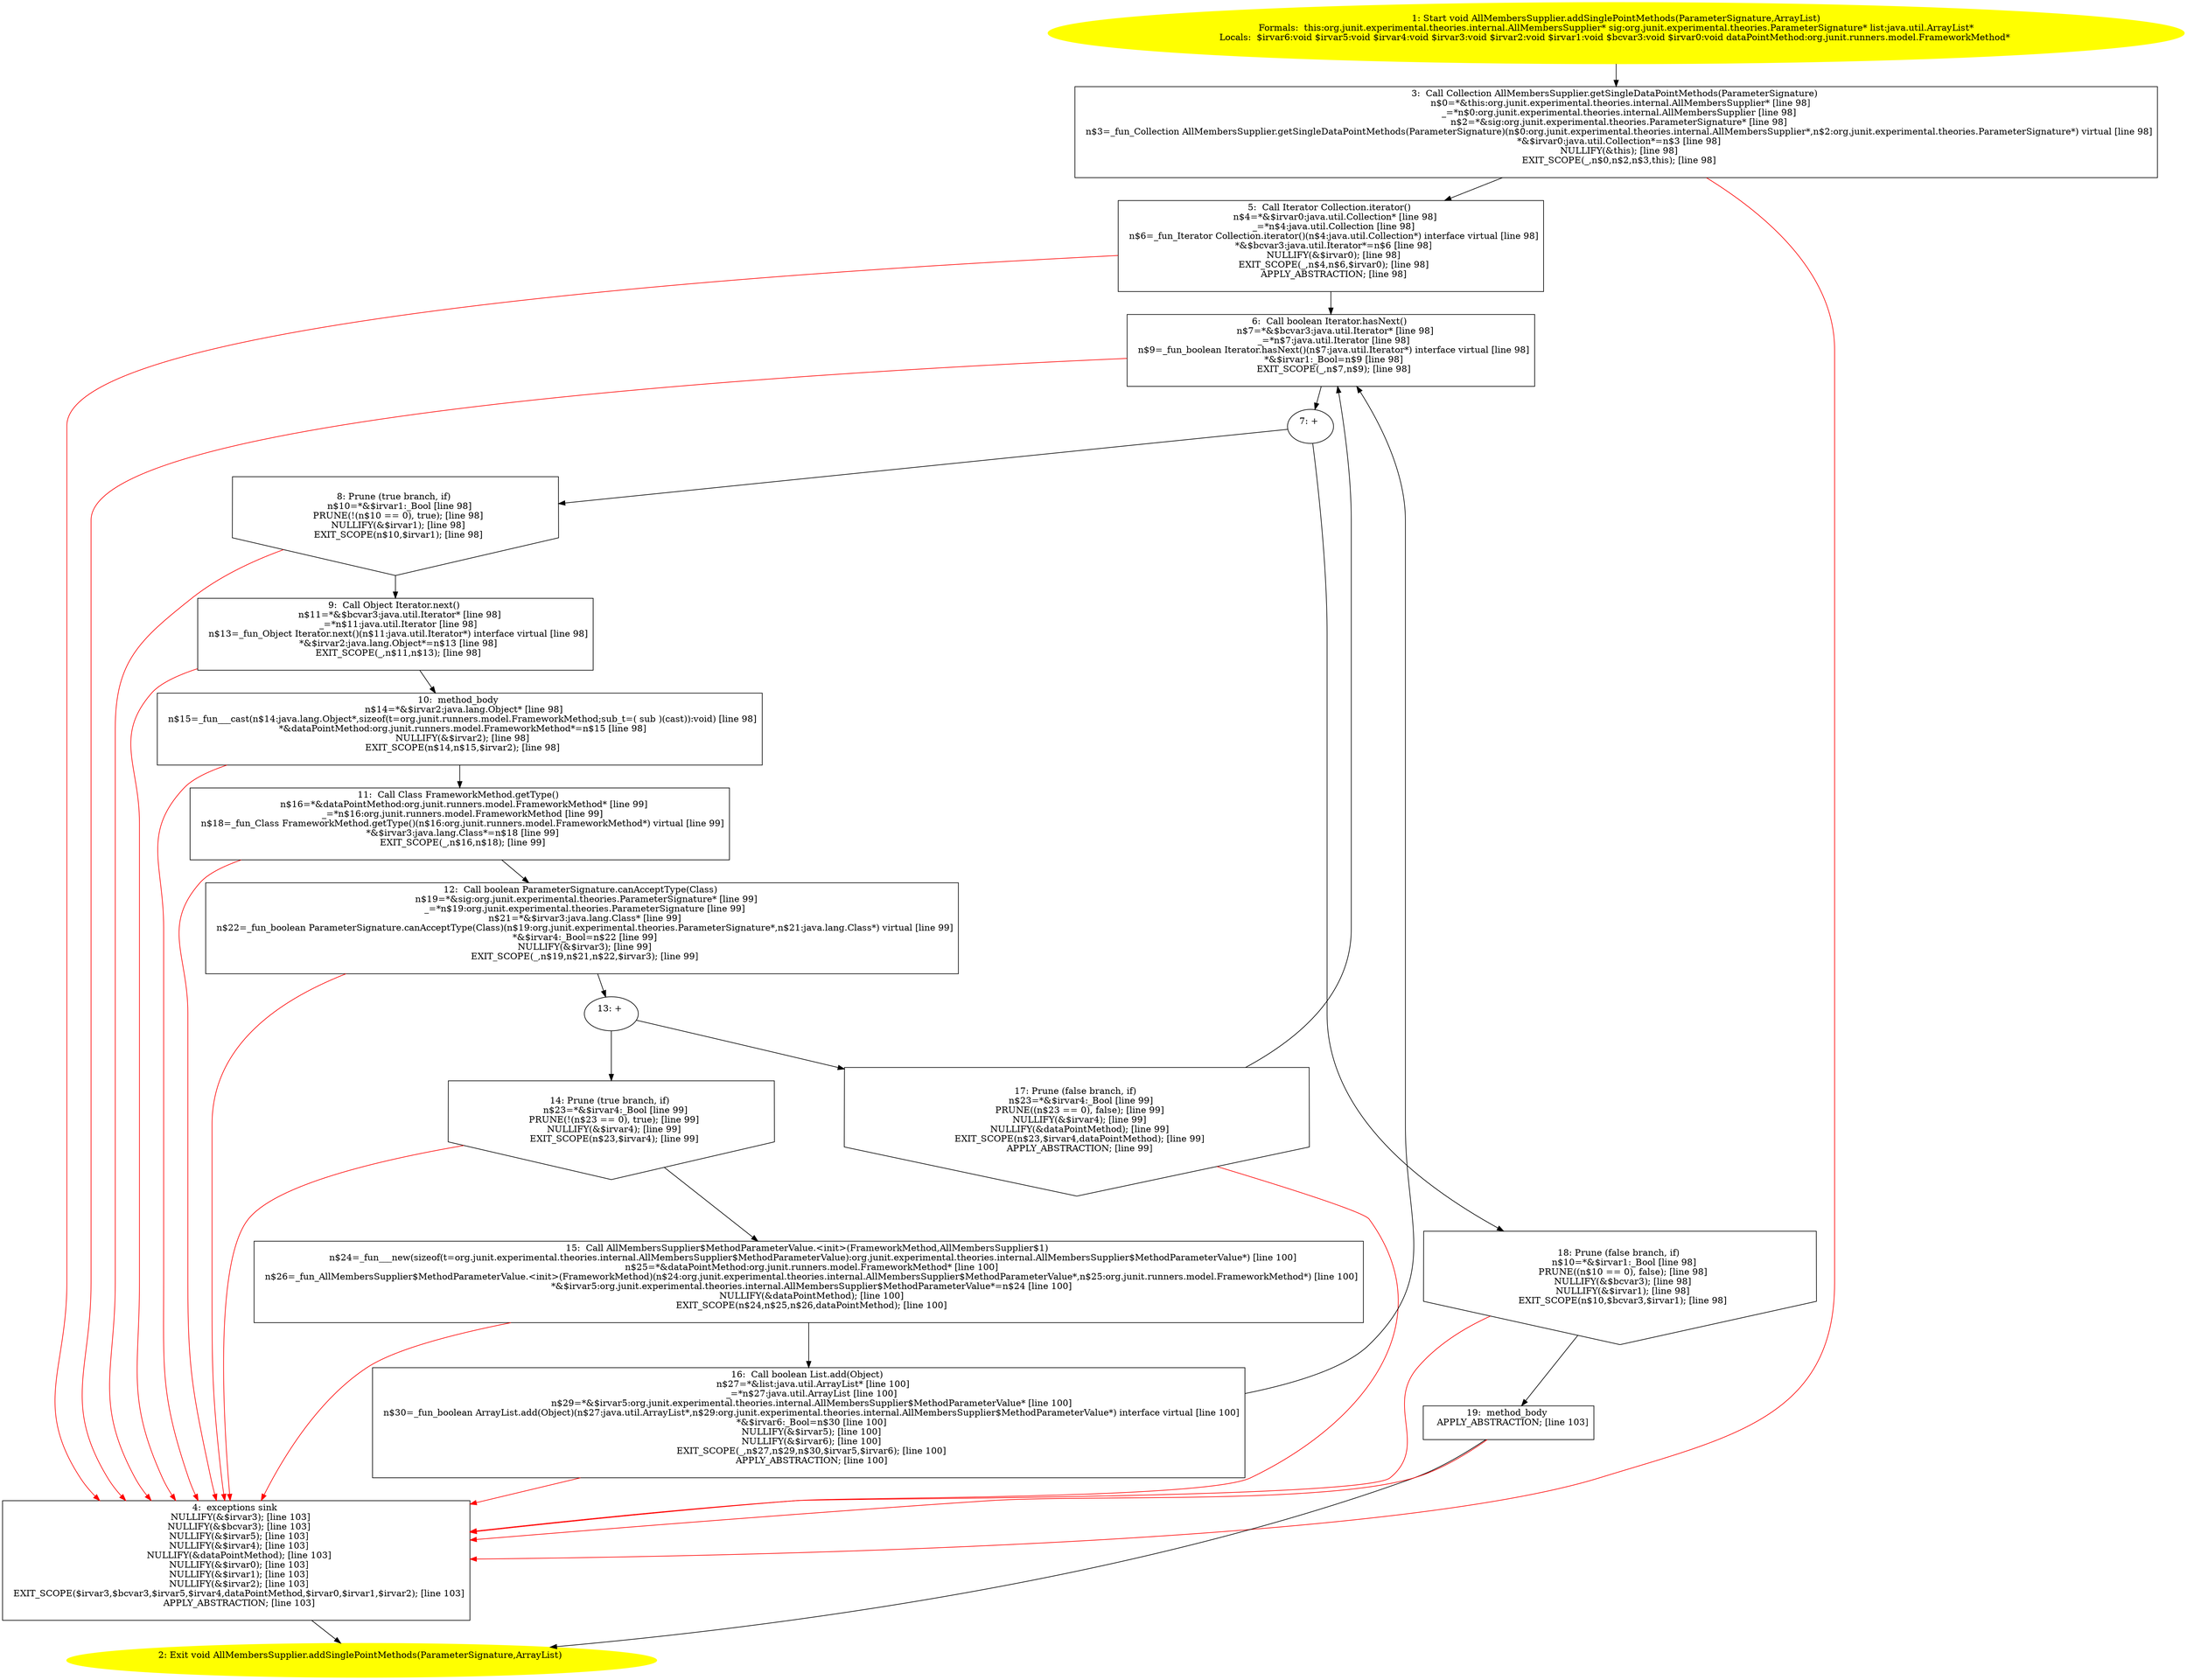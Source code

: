 /* @generated */
digraph cfg {
"org.junit.experimental.theories.internal.AllMembersSupplier.addSinglePointMethods(org.junit.experime.9adb0e6683d0e4b2b96863cc345e9df6_1" [label="1: Start void AllMembersSupplier.addSinglePointMethods(ParameterSignature,ArrayList)\nFormals:  this:org.junit.experimental.theories.internal.AllMembersSupplier* sig:org.junit.experimental.theories.ParameterSignature* list:java.util.ArrayList*\nLocals:  $irvar6:void $irvar5:void $irvar4:void $irvar3:void $irvar2:void $irvar1:void $bcvar3:void $irvar0:void dataPointMethod:org.junit.runners.model.FrameworkMethod* \n  " color=yellow style=filled]
	

	 "org.junit.experimental.theories.internal.AllMembersSupplier.addSinglePointMethods(org.junit.experime.9adb0e6683d0e4b2b96863cc345e9df6_1" -> "org.junit.experimental.theories.internal.AllMembersSupplier.addSinglePointMethods(org.junit.experime.9adb0e6683d0e4b2b96863cc345e9df6_3" ;
"org.junit.experimental.theories.internal.AllMembersSupplier.addSinglePointMethods(org.junit.experime.9adb0e6683d0e4b2b96863cc345e9df6_2" [label="2: Exit void AllMembersSupplier.addSinglePointMethods(ParameterSignature,ArrayList) \n  " color=yellow style=filled]
	

"org.junit.experimental.theories.internal.AllMembersSupplier.addSinglePointMethods(org.junit.experime.9adb0e6683d0e4b2b96863cc345e9df6_3" [label="3:  Call Collection AllMembersSupplier.getSingleDataPointMethods(ParameterSignature) \n   n$0=*&this:org.junit.experimental.theories.internal.AllMembersSupplier* [line 98]\n  _=*n$0:org.junit.experimental.theories.internal.AllMembersSupplier [line 98]\n  n$2=*&sig:org.junit.experimental.theories.ParameterSignature* [line 98]\n  n$3=_fun_Collection AllMembersSupplier.getSingleDataPointMethods(ParameterSignature)(n$0:org.junit.experimental.theories.internal.AllMembersSupplier*,n$2:org.junit.experimental.theories.ParameterSignature*) virtual [line 98]\n  *&$irvar0:java.util.Collection*=n$3 [line 98]\n  NULLIFY(&this); [line 98]\n  EXIT_SCOPE(_,n$0,n$2,n$3,this); [line 98]\n " shape="box"]
	

	 "org.junit.experimental.theories.internal.AllMembersSupplier.addSinglePointMethods(org.junit.experime.9adb0e6683d0e4b2b96863cc345e9df6_3" -> "org.junit.experimental.theories.internal.AllMembersSupplier.addSinglePointMethods(org.junit.experime.9adb0e6683d0e4b2b96863cc345e9df6_5" ;
	 "org.junit.experimental.theories.internal.AllMembersSupplier.addSinglePointMethods(org.junit.experime.9adb0e6683d0e4b2b96863cc345e9df6_3" -> "org.junit.experimental.theories.internal.AllMembersSupplier.addSinglePointMethods(org.junit.experime.9adb0e6683d0e4b2b96863cc345e9df6_4" [color="red" ];
"org.junit.experimental.theories.internal.AllMembersSupplier.addSinglePointMethods(org.junit.experime.9adb0e6683d0e4b2b96863cc345e9df6_4" [label="4:  exceptions sink \n   NULLIFY(&$irvar3); [line 103]\n  NULLIFY(&$bcvar3); [line 103]\n  NULLIFY(&$irvar5); [line 103]\n  NULLIFY(&$irvar4); [line 103]\n  NULLIFY(&dataPointMethod); [line 103]\n  NULLIFY(&$irvar0); [line 103]\n  NULLIFY(&$irvar1); [line 103]\n  NULLIFY(&$irvar2); [line 103]\n  EXIT_SCOPE($irvar3,$bcvar3,$irvar5,$irvar4,dataPointMethod,$irvar0,$irvar1,$irvar2); [line 103]\n  APPLY_ABSTRACTION; [line 103]\n " shape="box"]
	

	 "org.junit.experimental.theories.internal.AllMembersSupplier.addSinglePointMethods(org.junit.experime.9adb0e6683d0e4b2b96863cc345e9df6_4" -> "org.junit.experimental.theories.internal.AllMembersSupplier.addSinglePointMethods(org.junit.experime.9adb0e6683d0e4b2b96863cc345e9df6_2" ;
"org.junit.experimental.theories.internal.AllMembersSupplier.addSinglePointMethods(org.junit.experime.9adb0e6683d0e4b2b96863cc345e9df6_5" [label="5:  Call Iterator Collection.iterator() \n   n$4=*&$irvar0:java.util.Collection* [line 98]\n  _=*n$4:java.util.Collection [line 98]\n  n$6=_fun_Iterator Collection.iterator()(n$4:java.util.Collection*) interface virtual [line 98]\n  *&$bcvar3:java.util.Iterator*=n$6 [line 98]\n  NULLIFY(&$irvar0); [line 98]\n  EXIT_SCOPE(_,n$4,n$6,$irvar0); [line 98]\n  APPLY_ABSTRACTION; [line 98]\n " shape="box"]
	

	 "org.junit.experimental.theories.internal.AllMembersSupplier.addSinglePointMethods(org.junit.experime.9adb0e6683d0e4b2b96863cc345e9df6_5" -> "org.junit.experimental.theories.internal.AllMembersSupplier.addSinglePointMethods(org.junit.experime.9adb0e6683d0e4b2b96863cc345e9df6_6" ;
	 "org.junit.experimental.theories.internal.AllMembersSupplier.addSinglePointMethods(org.junit.experime.9adb0e6683d0e4b2b96863cc345e9df6_5" -> "org.junit.experimental.theories.internal.AllMembersSupplier.addSinglePointMethods(org.junit.experime.9adb0e6683d0e4b2b96863cc345e9df6_4" [color="red" ];
"org.junit.experimental.theories.internal.AllMembersSupplier.addSinglePointMethods(org.junit.experime.9adb0e6683d0e4b2b96863cc345e9df6_6" [label="6:  Call boolean Iterator.hasNext() \n   n$7=*&$bcvar3:java.util.Iterator* [line 98]\n  _=*n$7:java.util.Iterator [line 98]\n  n$9=_fun_boolean Iterator.hasNext()(n$7:java.util.Iterator*) interface virtual [line 98]\n  *&$irvar1:_Bool=n$9 [line 98]\n  EXIT_SCOPE(_,n$7,n$9); [line 98]\n " shape="box"]
	

	 "org.junit.experimental.theories.internal.AllMembersSupplier.addSinglePointMethods(org.junit.experime.9adb0e6683d0e4b2b96863cc345e9df6_6" -> "org.junit.experimental.theories.internal.AllMembersSupplier.addSinglePointMethods(org.junit.experime.9adb0e6683d0e4b2b96863cc345e9df6_7" ;
	 "org.junit.experimental.theories.internal.AllMembersSupplier.addSinglePointMethods(org.junit.experime.9adb0e6683d0e4b2b96863cc345e9df6_6" -> "org.junit.experimental.theories.internal.AllMembersSupplier.addSinglePointMethods(org.junit.experime.9adb0e6683d0e4b2b96863cc345e9df6_4" [color="red" ];
"org.junit.experimental.theories.internal.AllMembersSupplier.addSinglePointMethods(org.junit.experime.9adb0e6683d0e4b2b96863cc345e9df6_7" [label="7: + \n  " ]
	

	 "org.junit.experimental.theories.internal.AllMembersSupplier.addSinglePointMethods(org.junit.experime.9adb0e6683d0e4b2b96863cc345e9df6_7" -> "org.junit.experimental.theories.internal.AllMembersSupplier.addSinglePointMethods(org.junit.experime.9adb0e6683d0e4b2b96863cc345e9df6_8" ;
	 "org.junit.experimental.theories.internal.AllMembersSupplier.addSinglePointMethods(org.junit.experime.9adb0e6683d0e4b2b96863cc345e9df6_7" -> "org.junit.experimental.theories.internal.AllMembersSupplier.addSinglePointMethods(org.junit.experime.9adb0e6683d0e4b2b96863cc345e9df6_18" ;
"org.junit.experimental.theories.internal.AllMembersSupplier.addSinglePointMethods(org.junit.experime.9adb0e6683d0e4b2b96863cc345e9df6_8" [label="8: Prune (true branch, if) \n   n$10=*&$irvar1:_Bool [line 98]\n  PRUNE(!(n$10 == 0), true); [line 98]\n  NULLIFY(&$irvar1); [line 98]\n  EXIT_SCOPE(n$10,$irvar1); [line 98]\n " shape="invhouse"]
	

	 "org.junit.experimental.theories.internal.AllMembersSupplier.addSinglePointMethods(org.junit.experime.9adb0e6683d0e4b2b96863cc345e9df6_8" -> "org.junit.experimental.theories.internal.AllMembersSupplier.addSinglePointMethods(org.junit.experime.9adb0e6683d0e4b2b96863cc345e9df6_9" ;
	 "org.junit.experimental.theories.internal.AllMembersSupplier.addSinglePointMethods(org.junit.experime.9adb0e6683d0e4b2b96863cc345e9df6_8" -> "org.junit.experimental.theories.internal.AllMembersSupplier.addSinglePointMethods(org.junit.experime.9adb0e6683d0e4b2b96863cc345e9df6_4" [color="red" ];
"org.junit.experimental.theories.internal.AllMembersSupplier.addSinglePointMethods(org.junit.experime.9adb0e6683d0e4b2b96863cc345e9df6_9" [label="9:  Call Object Iterator.next() \n   n$11=*&$bcvar3:java.util.Iterator* [line 98]\n  _=*n$11:java.util.Iterator [line 98]\n  n$13=_fun_Object Iterator.next()(n$11:java.util.Iterator*) interface virtual [line 98]\n  *&$irvar2:java.lang.Object*=n$13 [line 98]\n  EXIT_SCOPE(_,n$11,n$13); [line 98]\n " shape="box"]
	

	 "org.junit.experimental.theories.internal.AllMembersSupplier.addSinglePointMethods(org.junit.experime.9adb0e6683d0e4b2b96863cc345e9df6_9" -> "org.junit.experimental.theories.internal.AllMembersSupplier.addSinglePointMethods(org.junit.experime.9adb0e6683d0e4b2b96863cc345e9df6_10" ;
	 "org.junit.experimental.theories.internal.AllMembersSupplier.addSinglePointMethods(org.junit.experime.9adb0e6683d0e4b2b96863cc345e9df6_9" -> "org.junit.experimental.theories.internal.AllMembersSupplier.addSinglePointMethods(org.junit.experime.9adb0e6683d0e4b2b96863cc345e9df6_4" [color="red" ];
"org.junit.experimental.theories.internal.AllMembersSupplier.addSinglePointMethods(org.junit.experime.9adb0e6683d0e4b2b96863cc345e9df6_10" [label="10:  method_body \n   n$14=*&$irvar2:java.lang.Object* [line 98]\n  n$15=_fun___cast(n$14:java.lang.Object*,sizeof(t=org.junit.runners.model.FrameworkMethod;sub_t=( sub )(cast)):void) [line 98]\n  *&dataPointMethod:org.junit.runners.model.FrameworkMethod*=n$15 [line 98]\n  NULLIFY(&$irvar2); [line 98]\n  EXIT_SCOPE(n$14,n$15,$irvar2); [line 98]\n " shape="box"]
	

	 "org.junit.experimental.theories.internal.AllMembersSupplier.addSinglePointMethods(org.junit.experime.9adb0e6683d0e4b2b96863cc345e9df6_10" -> "org.junit.experimental.theories.internal.AllMembersSupplier.addSinglePointMethods(org.junit.experime.9adb0e6683d0e4b2b96863cc345e9df6_11" ;
	 "org.junit.experimental.theories.internal.AllMembersSupplier.addSinglePointMethods(org.junit.experime.9adb0e6683d0e4b2b96863cc345e9df6_10" -> "org.junit.experimental.theories.internal.AllMembersSupplier.addSinglePointMethods(org.junit.experime.9adb0e6683d0e4b2b96863cc345e9df6_4" [color="red" ];
"org.junit.experimental.theories.internal.AllMembersSupplier.addSinglePointMethods(org.junit.experime.9adb0e6683d0e4b2b96863cc345e9df6_11" [label="11:  Call Class FrameworkMethod.getType() \n   n$16=*&dataPointMethod:org.junit.runners.model.FrameworkMethod* [line 99]\n  _=*n$16:org.junit.runners.model.FrameworkMethod [line 99]\n  n$18=_fun_Class FrameworkMethod.getType()(n$16:org.junit.runners.model.FrameworkMethod*) virtual [line 99]\n  *&$irvar3:java.lang.Class*=n$18 [line 99]\n  EXIT_SCOPE(_,n$16,n$18); [line 99]\n " shape="box"]
	

	 "org.junit.experimental.theories.internal.AllMembersSupplier.addSinglePointMethods(org.junit.experime.9adb0e6683d0e4b2b96863cc345e9df6_11" -> "org.junit.experimental.theories.internal.AllMembersSupplier.addSinglePointMethods(org.junit.experime.9adb0e6683d0e4b2b96863cc345e9df6_12" ;
	 "org.junit.experimental.theories.internal.AllMembersSupplier.addSinglePointMethods(org.junit.experime.9adb0e6683d0e4b2b96863cc345e9df6_11" -> "org.junit.experimental.theories.internal.AllMembersSupplier.addSinglePointMethods(org.junit.experime.9adb0e6683d0e4b2b96863cc345e9df6_4" [color="red" ];
"org.junit.experimental.theories.internal.AllMembersSupplier.addSinglePointMethods(org.junit.experime.9adb0e6683d0e4b2b96863cc345e9df6_12" [label="12:  Call boolean ParameterSignature.canAcceptType(Class) \n   n$19=*&sig:org.junit.experimental.theories.ParameterSignature* [line 99]\n  _=*n$19:org.junit.experimental.theories.ParameterSignature [line 99]\n  n$21=*&$irvar3:java.lang.Class* [line 99]\n  n$22=_fun_boolean ParameterSignature.canAcceptType(Class)(n$19:org.junit.experimental.theories.ParameterSignature*,n$21:java.lang.Class*) virtual [line 99]\n  *&$irvar4:_Bool=n$22 [line 99]\n  NULLIFY(&$irvar3); [line 99]\n  EXIT_SCOPE(_,n$19,n$21,n$22,$irvar3); [line 99]\n " shape="box"]
	

	 "org.junit.experimental.theories.internal.AllMembersSupplier.addSinglePointMethods(org.junit.experime.9adb0e6683d0e4b2b96863cc345e9df6_12" -> "org.junit.experimental.theories.internal.AllMembersSupplier.addSinglePointMethods(org.junit.experime.9adb0e6683d0e4b2b96863cc345e9df6_13" ;
	 "org.junit.experimental.theories.internal.AllMembersSupplier.addSinglePointMethods(org.junit.experime.9adb0e6683d0e4b2b96863cc345e9df6_12" -> "org.junit.experimental.theories.internal.AllMembersSupplier.addSinglePointMethods(org.junit.experime.9adb0e6683d0e4b2b96863cc345e9df6_4" [color="red" ];
"org.junit.experimental.theories.internal.AllMembersSupplier.addSinglePointMethods(org.junit.experime.9adb0e6683d0e4b2b96863cc345e9df6_13" [label="13: + \n  " ]
	

	 "org.junit.experimental.theories.internal.AllMembersSupplier.addSinglePointMethods(org.junit.experime.9adb0e6683d0e4b2b96863cc345e9df6_13" -> "org.junit.experimental.theories.internal.AllMembersSupplier.addSinglePointMethods(org.junit.experime.9adb0e6683d0e4b2b96863cc345e9df6_14" ;
	 "org.junit.experimental.theories.internal.AllMembersSupplier.addSinglePointMethods(org.junit.experime.9adb0e6683d0e4b2b96863cc345e9df6_13" -> "org.junit.experimental.theories.internal.AllMembersSupplier.addSinglePointMethods(org.junit.experime.9adb0e6683d0e4b2b96863cc345e9df6_17" ;
"org.junit.experimental.theories.internal.AllMembersSupplier.addSinglePointMethods(org.junit.experime.9adb0e6683d0e4b2b96863cc345e9df6_14" [label="14: Prune (true branch, if) \n   n$23=*&$irvar4:_Bool [line 99]\n  PRUNE(!(n$23 == 0), true); [line 99]\n  NULLIFY(&$irvar4); [line 99]\n  EXIT_SCOPE(n$23,$irvar4); [line 99]\n " shape="invhouse"]
	

	 "org.junit.experimental.theories.internal.AllMembersSupplier.addSinglePointMethods(org.junit.experime.9adb0e6683d0e4b2b96863cc345e9df6_14" -> "org.junit.experimental.theories.internal.AllMembersSupplier.addSinglePointMethods(org.junit.experime.9adb0e6683d0e4b2b96863cc345e9df6_15" ;
	 "org.junit.experimental.theories.internal.AllMembersSupplier.addSinglePointMethods(org.junit.experime.9adb0e6683d0e4b2b96863cc345e9df6_14" -> "org.junit.experimental.theories.internal.AllMembersSupplier.addSinglePointMethods(org.junit.experime.9adb0e6683d0e4b2b96863cc345e9df6_4" [color="red" ];
"org.junit.experimental.theories.internal.AllMembersSupplier.addSinglePointMethods(org.junit.experime.9adb0e6683d0e4b2b96863cc345e9df6_15" [label="15:  Call AllMembersSupplier$MethodParameterValue.<init>(FrameworkMethod,AllMembersSupplier$1) \n   n$24=_fun___new(sizeof(t=org.junit.experimental.theories.internal.AllMembersSupplier$MethodParameterValue):org.junit.experimental.theories.internal.AllMembersSupplier$MethodParameterValue*) [line 100]\n  n$25=*&dataPointMethod:org.junit.runners.model.FrameworkMethod* [line 100]\n  n$26=_fun_AllMembersSupplier$MethodParameterValue.<init>(FrameworkMethod)(n$24:org.junit.experimental.theories.internal.AllMembersSupplier$MethodParameterValue*,n$25:org.junit.runners.model.FrameworkMethod*) [line 100]\n  *&$irvar5:org.junit.experimental.theories.internal.AllMembersSupplier$MethodParameterValue*=n$24 [line 100]\n  NULLIFY(&dataPointMethod); [line 100]\n  EXIT_SCOPE(n$24,n$25,n$26,dataPointMethod); [line 100]\n " shape="box"]
	

	 "org.junit.experimental.theories.internal.AllMembersSupplier.addSinglePointMethods(org.junit.experime.9adb0e6683d0e4b2b96863cc345e9df6_15" -> "org.junit.experimental.theories.internal.AllMembersSupplier.addSinglePointMethods(org.junit.experime.9adb0e6683d0e4b2b96863cc345e9df6_16" ;
	 "org.junit.experimental.theories.internal.AllMembersSupplier.addSinglePointMethods(org.junit.experime.9adb0e6683d0e4b2b96863cc345e9df6_15" -> "org.junit.experimental.theories.internal.AllMembersSupplier.addSinglePointMethods(org.junit.experime.9adb0e6683d0e4b2b96863cc345e9df6_4" [color="red" ];
"org.junit.experimental.theories.internal.AllMembersSupplier.addSinglePointMethods(org.junit.experime.9adb0e6683d0e4b2b96863cc345e9df6_16" [label="16:  Call boolean List.add(Object) \n   n$27=*&list:java.util.ArrayList* [line 100]\n  _=*n$27:java.util.ArrayList [line 100]\n  n$29=*&$irvar5:org.junit.experimental.theories.internal.AllMembersSupplier$MethodParameterValue* [line 100]\n  n$30=_fun_boolean ArrayList.add(Object)(n$27:java.util.ArrayList*,n$29:org.junit.experimental.theories.internal.AllMembersSupplier$MethodParameterValue*) interface virtual [line 100]\n  *&$irvar6:_Bool=n$30 [line 100]\n  NULLIFY(&$irvar5); [line 100]\n  NULLIFY(&$irvar6); [line 100]\n  EXIT_SCOPE(_,n$27,n$29,n$30,$irvar5,$irvar6); [line 100]\n  APPLY_ABSTRACTION; [line 100]\n " shape="box"]
	

	 "org.junit.experimental.theories.internal.AllMembersSupplier.addSinglePointMethods(org.junit.experime.9adb0e6683d0e4b2b96863cc345e9df6_16" -> "org.junit.experimental.theories.internal.AllMembersSupplier.addSinglePointMethods(org.junit.experime.9adb0e6683d0e4b2b96863cc345e9df6_6" ;
	 "org.junit.experimental.theories.internal.AllMembersSupplier.addSinglePointMethods(org.junit.experime.9adb0e6683d0e4b2b96863cc345e9df6_16" -> "org.junit.experimental.theories.internal.AllMembersSupplier.addSinglePointMethods(org.junit.experime.9adb0e6683d0e4b2b96863cc345e9df6_4" [color="red" ];
"org.junit.experimental.theories.internal.AllMembersSupplier.addSinglePointMethods(org.junit.experime.9adb0e6683d0e4b2b96863cc345e9df6_17" [label="17: Prune (false branch, if) \n   n$23=*&$irvar4:_Bool [line 99]\n  PRUNE((n$23 == 0), false); [line 99]\n  NULLIFY(&$irvar4); [line 99]\n  NULLIFY(&dataPointMethod); [line 99]\n  EXIT_SCOPE(n$23,$irvar4,dataPointMethod); [line 99]\n  APPLY_ABSTRACTION; [line 99]\n " shape="invhouse"]
	

	 "org.junit.experimental.theories.internal.AllMembersSupplier.addSinglePointMethods(org.junit.experime.9adb0e6683d0e4b2b96863cc345e9df6_17" -> "org.junit.experimental.theories.internal.AllMembersSupplier.addSinglePointMethods(org.junit.experime.9adb0e6683d0e4b2b96863cc345e9df6_6" ;
	 "org.junit.experimental.theories.internal.AllMembersSupplier.addSinglePointMethods(org.junit.experime.9adb0e6683d0e4b2b96863cc345e9df6_17" -> "org.junit.experimental.theories.internal.AllMembersSupplier.addSinglePointMethods(org.junit.experime.9adb0e6683d0e4b2b96863cc345e9df6_4" [color="red" ];
"org.junit.experimental.theories.internal.AllMembersSupplier.addSinglePointMethods(org.junit.experime.9adb0e6683d0e4b2b96863cc345e9df6_18" [label="18: Prune (false branch, if) \n   n$10=*&$irvar1:_Bool [line 98]\n  PRUNE((n$10 == 0), false); [line 98]\n  NULLIFY(&$bcvar3); [line 98]\n  NULLIFY(&$irvar1); [line 98]\n  EXIT_SCOPE(n$10,$bcvar3,$irvar1); [line 98]\n " shape="invhouse"]
	

	 "org.junit.experimental.theories.internal.AllMembersSupplier.addSinglePointMethods(org.junit.experime.9adb0e6683d0e4b2b96863cc345e9df6_18" -> "org.junit.experimental.theories.internal.AllMembersSupplier.addSinglePointMethods(org.junit.experime.9adb0e6683d0e4b2b96863cc345e9df6_19" ;
	 "org.junit.experimental.theories.internal.AllMembersSupplier.addSinglePointMethods(org.junit.experime.9adb0e6683d0e4b2b96863cc345e9df6_18" -> "org.junit.experimental.theories.internal.AllMembersSupplier.addSinglePointMethods(org.junit.experime.9adb0e6683d0e4b2b96863cc345e9df6_4" [color="red" ];
"org.junit.experimental.theories.internal.AllMembersSupplier.addSinglePointMethods(org.junit.experime.9adb0e6683d0e4b2b96863cc345e9df6_19" [label="19:  method_body \n   APPLY_ABSTRACTION; [line 103]\n " shape="box"]
	

	 "org.junit.experimental.theories.internal.AllMembersSupplier.addSinglePointMethods(org.junit.experime.9adb0e6683d0e4b2b96863cc345e9df6_19" -> "org.junit.experimental.theories.internal.AllMembersSupplier.addSinglePointMethods(org.junit.experime.9adb0e6683d0e4b2b96863cc345e9df6_2" ;
	 "org.junit.experimental.theories.internal.AllMembersSupplier.addSinglePointMethods(org.junit.experime.9adb0e6683d0e4b2b96863cc345e9df6_19" -> "org.junit.experimental.theories.internal.AllMembersSupplier.addSinglePointMethods(org.junit.experime.9adb0e6683d0e4b2b96863cc345e9df6_4" [color="red" ];
}

